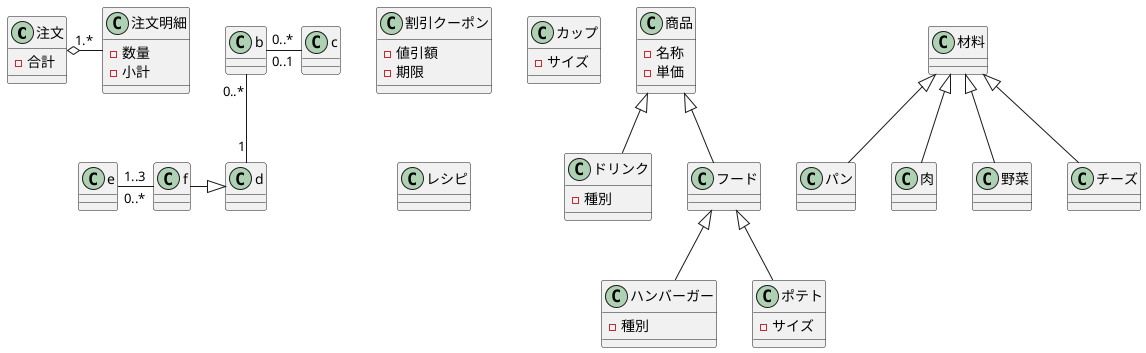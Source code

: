 @startuml ハンバーガー

class 注文 {
  - 合計
}

class 注文明細 {
  - 数量
  - 小計
}

class 割引クーポン {
  - 値引額
  - 期限
}

class 商品 {
  - 名称
  - 単価
}

class カップ {
  - サイズ
}

class ドリンク extends 商品 {
  - 種別
}

class フード extends 商品 {
}

class レシピ{

}

class 材料 {
}
class パン extends 材料{
}
class 肉 extends 材料{
}
class 野菜 extends 材料{
}
class チーズ extends 材料{
}

class ハンバーガー extends フード {
  - 種別
}

class ポテト extends フード {
  - サイズ
}

@startuml ハンバーガー

class 注文 {
  - 合計
}

class 注文明細 {
  - 数量
  - 小計
}

class 割引クーポン {
  - 値引額
  - 期限
}

class 商品 {
  - 名称
  - 単価
}

class カップ {
  - サイズ
}

class ドリンク extends 商品 {
  - 種別
}

class フード extends 商品 {
}

class レシピ{

}

class 材料 {
}
class パン extends 材料{
}
class 肉 extends 材料{
}
class 野菜 extends 材料{
}
class チーズ extends 材料{
}

class ハンバーガー extends フード {
  - 種別
}

class ポテト extends フード {
  - サイズ
}

注文 "1.*" o= 注文明細
b "0..*" = "0..1" c
b "0..*" -- "1" d
e "1..3" = "0..*" f
f =^ d


' 注文明細 "1" --o "1" 注文 
' 商品 "1" -- "0..*" 注文明細 
' 注文明細 "1" -- "1" 割引クーポン

' カップ "1" -- "1..3" ドリンク 
 
' フード "1" -- "1..*" 材料 
' フード "1" -- "1" レシピ

' 材料 "1" --o "1" ハンバーガー

@enduml
